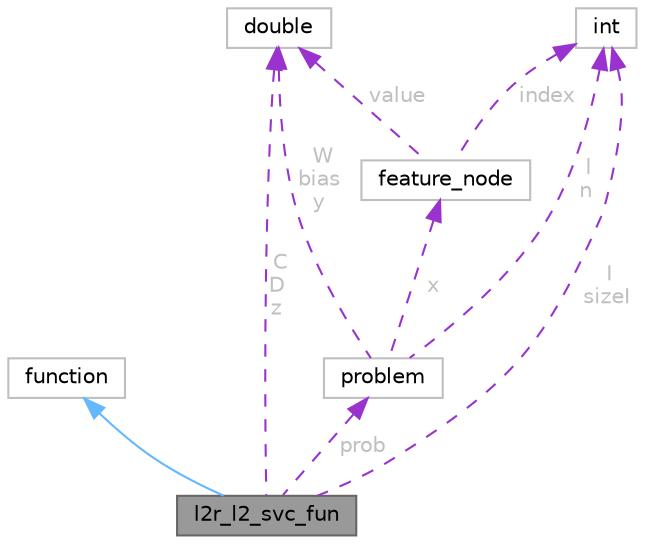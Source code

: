 digraph "l2r_l2_svc_fun"
{
 // LATEX_PDF_SIZE
  bgcolor="transparent";
  edge [fontname=Helvetica,fontsize=10,labelfontname=Helvetica,labelfontsize=10];
  node [fontname=Helvetica,fontsize=10,shape=box,height=0.2,width=0.4];
  Node1 [id="Node000001",label="l2r_l2_svc_fun",height=0.2,width=0.4,color="gray40", fillcolor="grey60", style="filled", fontcolor="black",tooltip=" "];
  Node2 -> Node1 [id="edge10_Node000001_Node000002",dir="back",color="steelblue1",style="solid",tooltip=" "];
  Node2 [id="Node000002",label="function",height=0.2,width=0.4,color="grey75", fillcolor="white", style="filled",URL="$d6/d8f/classfunction.html",tooltip=" "];
  Node3 -> Node1 [id="edge11_Node000001_Node000003",dir="back",color="darkorchid3",style="dashed",tooltip=" ",label=" C\nD\nz",fontcolor="grey" ];
  Node3 [id="Node000003",label="double",height=0.2,width=0.4,color="grey75", fillcolor="white", style="filled",tooltip=" "];
  Node4 -> Node1 [id="edge12_Node000001_Node000004",dir="back",color="darkorchid3",style="dashed",tooltip=" ",label=" I\nsizeI",fontcolor="grey" ];
  Node4 [id="Node000004",label="int",height=0.2,width=0.4,color="grey75", fillcolor="white", style="filled",tooltip=" "];
  Node5 -> Node1 [id="edge13_Node000001_Node000005",dir="back",color="darkorchid3",style="dashed",tooltip=" ",label=" prob",fontcolor="grey" ];
  Node5 [id="Node000005",label="problem",height=0.2,width=0.4,color="grey75", fillcolor="white", style="filled",URL="$dc/db3/structproblem.html",tooltip=" "];
  Node4 -> Node5 [id="edge14_Node000005_Node000004",dir="back",color="darkorchid3",style="dashed",tooltip=" ",label=" l\nn",fontcolor="grey" ];
  Node3 -> Node5 [id="edge15_Node000005_Node000003",dir="back",color="darkorchid3",style="dashed",tooltip=" ",label=" W\nbias\ny",fontcolor="grey" ];
  Node6 -> Node5 [id="edge16_Node000005_Node000006",dir="back",color="darkorchid3",style="dashed",tooltip=" ",label=" x",fontcolor="grey" ];
  Node6 [id="Node000006",label="feature_node",height=0.2,width=0.4,color="grey75", fillcolor="white", style="filled",URL="$de/de4/structfeature__node.html",tooltip=" "];
  Node4 -> Node6 [id="edge17_Node000006_Node000004",dir="back",color="darkorchid3",style="dashed",tooltip=" ",label=" index",fontcolor="grey" ];
  Node3 -> Node6 [id="edge18_Node000006_Node000003",dir="back",color="darkorchid3",style="dashed",tooltip=" ",label=" value",fontcolor="grey" ];
}
